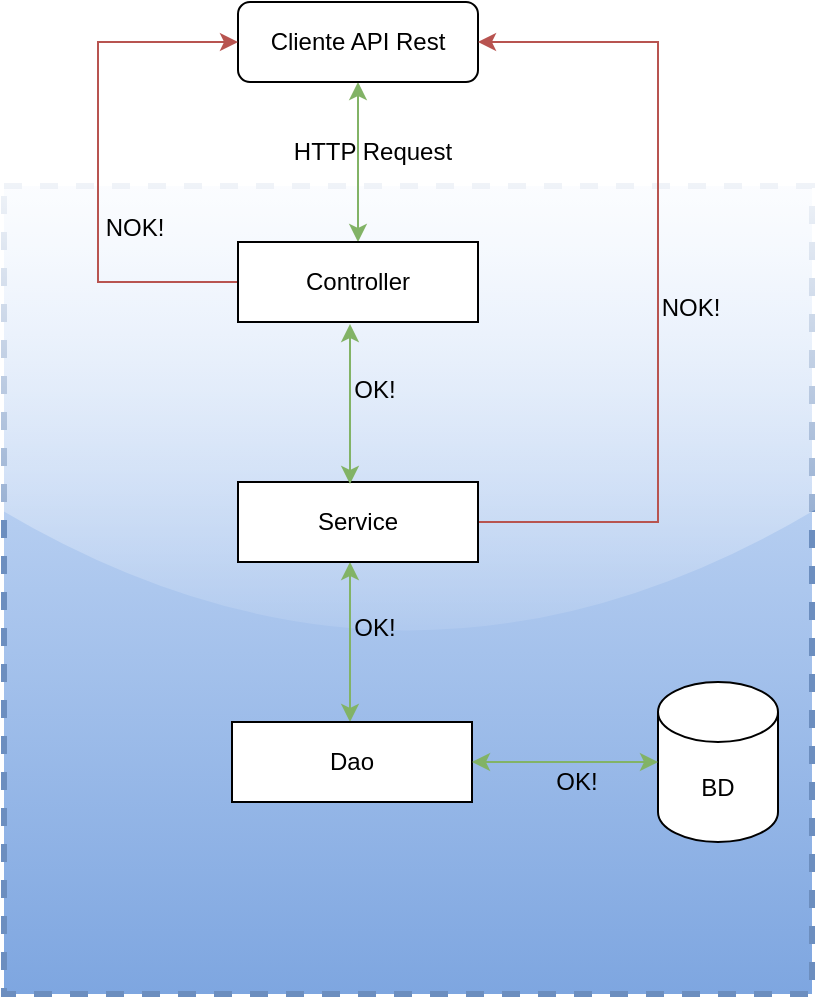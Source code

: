 <mxfile version="20.8.16" type="device"><diagram id="C5RBs43oDa-KdzZeNtuy" name="Page-1"><mxGraphModel dx="1035" dy="626" grid="1" gridSize="10" guides="1" tooltips="1" connect="1" arrows="1" fold="1" page="1" pageScale="1" pageWidth="827" pageHeight="1169" background="#ffffff" math="0" shadow="0"><root><mxCell id="WIyWlLk6GJQsqaUBKTNV-0"/><mxCell id="WIyWlLk6GJQsqaUBKTNV-1" parent="WIyWlLk6GJQsqaUBKTNV-0"/><mxCell id="ENAQX0OnkYEps1miyjU1-44" value="" style="whiteSpace=wrap;html=1;aspect=fixed;rounded=0;shadow=0;glass=1;dashed=1;sketch=0;fillStyle=auto;strokeWidth=3;fillColor=#dae8fc;gradientColor=#7ea6e0;strokeColor=#6c8ebf;" vertex="1" parent="WIyWlLk6GJQsqaUBKTNV-1"><mxGeometry x="43" y="132" width="404" height="404" as="geometry"/></mxCell><mxCell id="ENAQX0OnkYEps1miyjU1-29" style="edgeStyle=orthogonalEdgeStyle;orthogonalLoop=1;jettySize=auto;html=1;entryX=0.5;entryY=0;entryDx=0;entryDy=0;rounded=0;fillColor=#d5e8d4;gradientColor=#97d077;strokeColor=#82b366;startArrow=classic;startFill=1;" edge="1" parent="WIyWlLk6GJQsqaUBKTNV-1" source="WIyWlLk6GJQsqaUBKTNV-3" target="ENAQX0OnkYEps1miyjU1-0"><mxGeometry relative="1" as="geometry"/></mxCell><mxCell id="WIyWlLk6GJQsqaUBKTNV-3" value="Cliente API Rest" style="rounded=1;whiteSpace=wrap;html=1;fontSize=12;glass=0;strokeWidth=1;shadow=0;" parent="WIyWlLk6GJQsqaUBKTNV-1" vertex="1"><mxGeometry x="160" y="40" width="120" height="40" as="geometry"/></mxCell><mxCell id="ENAQX0OnkYEps1miyjU1-42" style="edgeStyle=orthogonalEdgeStyle;rounded=0;sketch=0;orthogonalLoop=1;jettySize=auto;html=1;entryX=0;entryY=0.5;entryDx=0;entryDy=0;shadow=0;startArrow=none;startFill=0;endArrow=classic;endFill=1;fillColor=#f8cecc;gradientColor=#ea6b66;strokeColor=#b85450;" edge="1" parent="WIyWlLk6GJQsqaUBKTNV-1" source="ENAQX0OnkYEps1miyjU1-0" target="WIyWlLk6GJQsqaUBKTNV-3"><mxGeometry relative="1" as="geometry"><Array as="points"><mxPoint x="90" y="180"/><mxPoint x="90" y="60"/></Array></mxGeometry></mxCell><mxCell id="ENAQX0OnkYEps1miyjU1-0" value="Controller" style="rounded=0;whiteSpace=wrap;html=1;" vertex="1" parent="WIyWlLk6GJQsqaUBKTNV-1"><mxGeometry x="160" y="160" width="120" height="40" as="geometry"/></mxCell><mxCell id="ENAQX0OnkYEps1miyjU1-31" style="edgeStyle=orthogonalEdgeStyle;rounded=0;orthogonalLoop=1;jettySize=auto;html=1;entryX=0.525;entryY=0.75;entryDx=0;entryDy=0;entryPerimeter=0;fillColor=#d5e8d4;gradientColor=#97d077;strokeColor=#82b366;startArrow=classic;startFill=1;" edge="1" parent="WIyWlLk6GJQsqaUBKTNV-1"><mxGeometry relative="1" as="geometry"><mxPoint x="216" y="400" as="targetPoint"/><mxPoint x="216" y="320" as="sourcePoint"/></mxGeometry></mxCell><mxCell id="ENAQX0OnkYEps1miyjU1-39" style="edgeStyle=orthogonalEdgeStyle;rounded=0;sketch=0;orthogonalLoop=1;jettySize=auto;html=1;entryX=1;entryY=0.5;entryDx=0;entryDy=0;shadow=0;startArrow=none;startFill=0;fillColor=#f8cecc;gradientColor=#ea6b66;strokeColor=#b85450;" edge="1" parent="WIyWlLk6GJQsqaUBKTNV-1" source="ENAQX0OnkYEps1miyjU1-2" target="WIyWlLk6GJQsqaUBKTNV-3"><mxGeometry relative="1" as="geometry"><Array as="points"><mxPoint x="370" y="300"/><mxPoint x="370" y="60"/></Array></mxGeometry></mxCell><mxCell id="ENAQX0OnkYEps1miyjU1-2" value="Service" style="rounded=0;whiteSpace=wrap;html=1;" vertex="1" parent="WIyWlLk6GJQsqaUBKTNV-1"><mxGeometry x="160" y="280" width="120" height="40" as="geometry"/></mxCell><mxCell id="ENAQX0OnkYEps1miyjU1-3" value="Dao" style="rounded=0;whiteSpace=wrap;html=1;" vertex="1" parent="WIyWlLk6GJQsqaUBKTNV-1"><mxGeometry x="157" y="400" width="120" height="40" as="geometry"/></mxCell><mxCell id="ENAQX0OnkYEps1miyjU1-4" value="BD" style="shape=cylinder3;whiteSpace=wrap;html=1;boundedLbl=1;backgroundOutline=1;size=15;" vertex="1" parent="WIyWlLk6GJQsqaUBKTNV-1"><mxGeometry x="370" y="380" width="60" height="80" as="geometry"/></mxCell><mxCell id="ENAQX0OnkYEps1miyjU1-22" value="HTTP Request" style="text;html=1;align=center;verticalAlign=middle;resizable=0;points=[];autosize=1;strokeColor=none;fillColor=none;" vertex="1" parent="WIyWlLk6GJQsqaUBKTNV-1"><mxGeometry x="177" y="100" width="100" height="30" as="geometry"/></mxCell><mxCell id="ENAQX0OnkYEps1miyjU1-32" value="OK!" style="text;html=1;align=center;verticalAlign=middle;resizable=0;points=[];autosize=1;strokeColor=none;fillColor=none;" vertex="1" parent="WIyWlLk6GJQsqaUBKTNV-1"><mxGeometry x="208" y="338" width="40" height="30" as="geometry"/></mxCell><mxCell id="ENAQX0OnkYEps1miyjU1-35" value="OK!" style="text;html=1;align=center;verticalAlign=middle;resizable=0;points=[];autosize=1;strokeColor=none;fillColor=none;" vertex="1" parent="WIyWlLk6GJQsqaUBKTNV-1"><mxGeometry x="208" y="219" width="40" height="30" as="geometry"/></mxCell><mxCell id="ENAQX0OnkYEps1miyjU1-36" value="OK!" style="text;html=1;align=center;verticalAlign=middle;resizable=0;points=[];autosize=1;strokeColor=none;fillColor=none;" vertex="1" parent="WIyWlLk6GJQsqaUBKTNV-1"><mxGeometry x="309" y="415" width="40" height="30" as="geometry"/></mxCell><mxCell id="ENAQX0OnkYEps1miyjU1-37" style="edgeStyle=orthogonalEdgeStyle;rounded=0;orthogonalLoop=1;jettySize=auto;html=1;entryX=0;entryY=0.5;entryDx=0;entryDy=0;entryPerimeter=0;fillColor=#d5e8d4;gradientColor=#97d077;strokeColor=#82b366;startArrow=classic;startFill=1;exitX=1;exitY=0.5;exitDx=0;exitDy=0;" edge="1" parent="WIyWlLk6GJQsqaUBKTNV-1" source="ENAQX0OnkYEps1miyjU1-3" target="ENAQX0OnkYEps1miyjU1-4"><mxGeometry relative="1" as="geometry"><mxPoint x="300" y="520" as="targetPoint"/><mxPoint x="300" y="440" as="sourcePoint"/></mxGeometry></mxCell><mxCell id="ENAQX0OnkYEps1miyjU1-38" style="edgeStyle=orthogonalEdgeStyle;rounded=0;orthogonalLoop=1;jettySize=auto;html=1;entryX=0.525;entryY=0.75;entryDx=0;entryDy=0;entryPerimeter=0;fillColor=#d5e8d4;gradientColor=#97d077;strokeColor=#82b366;startArrow=classic;startFill=1;" edge="1" parent="WIyWlLk6GJQsqaUBKTNV-1"><mxGeometry relative="1" as="geometry"><mxPoint x="216" y="281" as="targetPoint"/><mxPoint x="216" y="201" as="sourcePoint"/></mxGeometry></mxCell><mxCell id="ENAQX0OnkYEps1miyjU1-41" value="NOK!" style="text;html=1;align=center;verticalAlign=middle;resizable=0;points=[];autosize=1;strokeColor=none;fillColor=none;" vertex="1" parent="WIyWlLk6GJQsqaUBKTNV-1"><mxGeometry x="361" y="178" width="50" height="30" as="geometry"/></mxCell><mxCell id="ENAQX0OnkYEps1miyjU1-43" value="NOK!" style="text;html=1;align=center;verticalAlign=middle;resizable=0;points=[];autosize=1;strokeColor=none;fillColor=none;" vertex="1" parent="WIyWlLk6GJQsqaUBKTNV-1"><mxGeometry x="83" y="138" width="50" height="30" as="geometry"/></mxCell></root></mxGraphModel></diagram></mxfile>